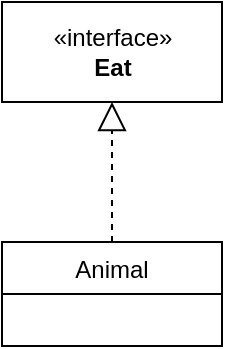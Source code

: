 <mxfile>
    <diagram id="wGf1ILY90YyGVLBexA6e" name="第 1 页">
        <mxGraphModel dx="582" dy="829" grid="1" gridSize="10" guides="1" tooltips="1" connect="1" arrows="1" fold="1" page="1" pageScale="1" pageWidth="827" pageHeight="1169" math="0" shadow="0">
            <root>
                <mxCell id="0"/>
                <mxCell id="1" parent="0"/>
                <mxCell id="126" value="«interface»&lt;br&gt;&lt;b&gt;Eat&lt;/b&gt;" style="html=1;" vertex="1" parent="1">
                    <mxGeometry x="250" y="270" width="110" height="50" as="geometry"/>
                </mxCell>
                <mxCell id="131" style="edgeStyle=orthogonalEdgeStyle;rounded=0;orthogonalLoop=1;jettySize=auto;html=1;entryX=0.5;entryY=1;entryDx=0;entryDy=0;endArrow=block;endFill=0;endSize=12;startSize=12;dashed=1;" edge="1" parent="1" source="127" target="126">
                    <mxGeometry relative="1" as="geometry"/>
                </mxCell>
                <mxCell id="127" value="Animal" style="swimlane;fontStyle=0;childLayout=stackLayout;horizontal=1;startSize=26;fillColor=none;horizontalStack=0;resizeParent=1;resizeParentMax=0;resizeLast=0;collapsible=1;marginBottom=0;" vertex="1" parent="1">
                    <mxGeometry x="250" y="390" width="110" height="52" as="geometry"/>
                </mxCell>
            </root>
        </mxGraphModel>
    </diagram>
</mxfile>